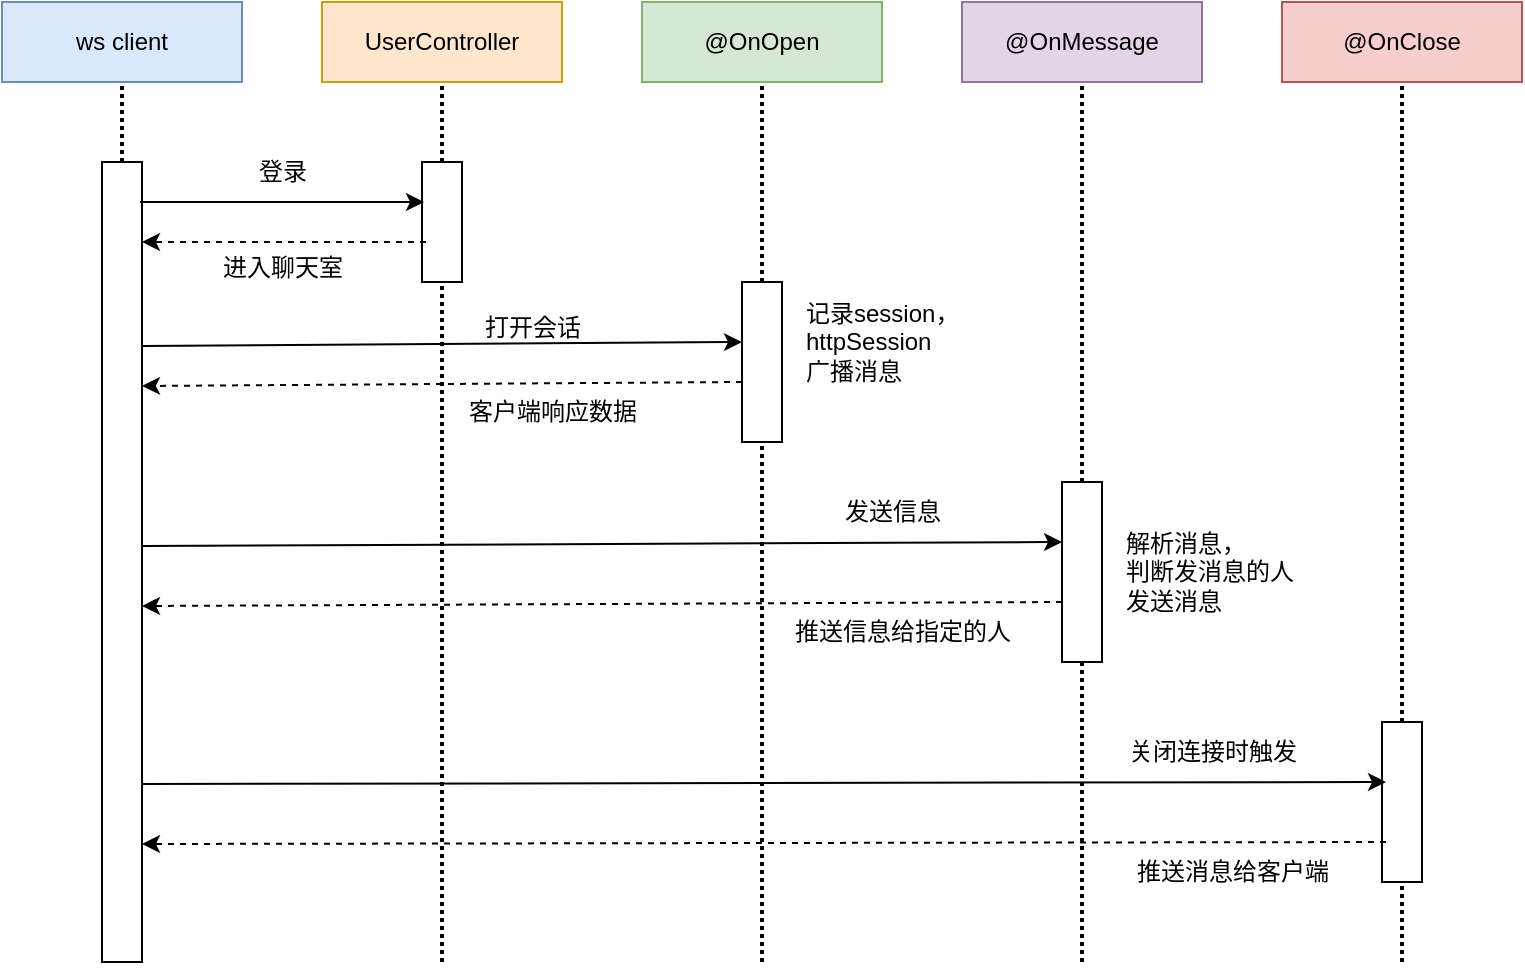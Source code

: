 <mxfile version="24.1.0" type="device">
  <diagram name="时序图" id="9H7gYe5X_OfkNueghohF">
    <mxGraphModel dx="1050" dy="629" grid="1" gridSize="10" guides="1" tooltips="1" connect="1" arrows="1" fold="1" page="1" pageScale="1" pageWidth="827" pageHeight="1169" math="0" shadow="0">
      <root>
        <mxCell id="0" />
        <mxCell id="1" parent="0" />
        <mxCell id="MNCyZUClQ4Nkmhcj8Bod-1" value="ws client" style="rounded=0;whiteSpace=wrap;html=1;fillColor=#dae8fc;strokeColor=#6c8ebf;" parent="1" vertex="1">
          <mxGeometry x="40" y="80" width="120" height="40" as="geometry" />
        </mxCell>
        <mxCell id="MNCyZUClQ4Nkmhcj8Bod-2" value="UserController" style="rounded=0;whiteSpace=wrap;html=1;fillColor=#ffe6cc;strokeColor=#d79b00;" parent="1" vertex="1">
          <mxGeometry x="200" y="80" width="120" height="40" as="geometry" />
        </mxCell>
        <mxCell id="MNCyZUClQ4Nkmhcj8Bod-3" value="@OnOpen" style="rounded=0;whiteSpace=wrap;html=1;fillColor=#d5e8d4;strokeColor=#82b366;" parent="1" vertex="1">
          <mxGeometry x="360" y="80" width="120" height="40" as="geometry" />
        </mxCell>
        <mxCell id="MNCyZUClQ4Nkmhcj8Bod-4" value="@OnMessage" style="rounded=0;whiteSpace=wrap;html=1;fillColor=#e1d5e7;strokeColor=#9673a6;" parent="1" vertex="1">
          <mxGeometry x="520" y="80" width="120" height="40" as="geometry" />
        </mxCell>
        <mxCell id="MNCyZUClQ4Nkmhcj8Bod-5" value="@OnClose" style="rounded=0;whiteSpace=wrap;html=1;fillColor=#f8cecc;strokeColor=#b85450;" parent="1" vertex="1">
          <mxGeometry x="680" y="80" width="120" height="40" as="geometry" />
        </mxCell>
        <mxCell id="MNCyZUClQ4Nkmhcj8Bod-6" value="" style="endArrow=none;dashed=1;html=1;strokeWidth=2;rounded=0;entryX=0.5;entryY=1;entryDx=0;entryDy=0;exitX=0.5;exitY=0;exitDx=0;exitDy=0;dashPattern=1 1;" parent="1" source="MNCyZUClQ4Nkmhcj8Bod-7" target="MNCyZUClQ4Nkmhcj8Bod-1" edge="1">
          <mxGeometry width="50" height="50" relative="1" as="geometry">
            <mxPoint x="130" y="260" as="sourcePoint" />
            <mxPoint x="180" y="210" as="targetPoint" />
          </mxGeometry>
        </mxCell>
        <mxCell id="MNCyZUClQ4Nkmhcj8Bod-7" value="" style="rounded=0;whiteSpace=wrap;html=1;" parent="1" vertex="1">
          <mxGeometry x="90" y="160" width="20" height="400" as="geometry" />
        </mxCell>
        <mxCell id="MNCyZUClQ4Nkmhcj8Bod-8" value="" style="rounded=0;whiteSpace=wrap;html=1;" parent="1" vertex="1">
          <mxGeometry x="250" y="160" width="20" height="60" as="geometry" />
        </mxCell>
        <mxCell id="MNCyZUClQ4Nkmhcj8Bod-9" value="" style="endArrow=none;dashed=1;html=1;strokeWidth=2;rounded=0;entryX=0.5;entryY=1;entryDx=0;entryDy=0;exitX=0.5;exitY=0;exitDx=0;exitDy=0;dashPattern=1 1;" parent="1" source="MNCyZUClQ4Nkmhcj8Bod-8" target="MNCyZUClQ4Nkmhcj8Bod-2" edge="1">
          <mxGeometry width="50" height="50" relative="1" as="geometry">
            <mxPoint x="110" y="170" as="sourcePoint" />
            <mxPoint x="110" y="130" as="targetPoint" />
          </mxGeometry>
        </mxCell>
        <mxCell id="MNCyZUClQ4Nkmhcj8Bod-11" value="登录" style="text;html=1;align=center;verticalAlign=middle;resizable=0;points=[];autosize=1;strokeColor=none;fillColor=none;" parent="1" vertex="1">
          <mxGeometry x="155" y="150" width="50" height="30" as="geometry" />
        </mxCell>
        <mxCell id="MNCyZUClQ4Nkmhcj8Bod-12" style="edgeStyle=orthogonalEdgeStyle;rounded=0;orthogonalLoop=1;jettySize=auto;html=1;exitX=0.5;exitY=1;exitDx=0;exitDy=0;" parent="1" source="MNCyZUClQ4Nkmhcj8Bod-8" target="MNCyZUClQ4Nkmhcj8Bod-8" edge="1">
          <mxGeometry relative="1" as="geometry" />
        </mxCell>
        <mxCell id="MNCyZUClQ4Nkmhcj8Bod-13" value="" style="rounded=0;whiteSpace=wrap;html=1;" parent="1" vertex="1">
          <mxGeometry x="410" y="220" width="20" height="80" as="geometry" />
        </mxCell>
        <mxCell id="MNCyZUClQ4Nkmhcj8Bod-14" value="" style="rounded=0;whiteSpace=wrap;html=1;" parent="1" vertex="1">
          <mxGeometry x="570" y="320" width="20" height="90" as="geometry" />
        </mxCell>
        <mxCell id="MNCyZUClQ4Nkmhcj8Bod-15" value="" style="rounded=0;whiteSpace=wrap;html=1;" parent="1" vertex="1">
          <mxGeometry x="730" y="440" width="20" height="80" as="geometry" />
        </mxCell>
        <mxCell id="r9Aq4PWZt0B9nxM_uaOm-4" value="进入聊天室" style="text;html=1;align=center;verticalAlign=middle;resizable=0;points=[];autosize=1;strokeColor=none;fillColor=none;" vertex="1" parent="1">
          <mxGeometry x="140" y="198" width="80" height="30" as="geometry" />
        </mxCell>
        <mxCell id="r9Aq4PWZt0B9nxM_uaOm-5" value="" style="endArrow=classic;html=1;rounded=0;exitX=0.94;exitY=0.046;exitDx=0;exitDy=0;exitPerimeter=0;entryX=0;entryY=0.25;entryDx=0;entryDy=0;" edge="1" parent="1">
          <mxGeometry width="50" height="50" relative="1" as="geometry">
            <mxPoint x="110" y="252" as="sourcePoint" />
            <mxPoint x="410" y="250" as="targetPoint" />
          </mxGeometry>
        </mxCell>
        <mxCell id="r9Aq4PWZt0B9nxM_uaOm-6" value="" style="endArrow=none;dashed=1;html=1;strokeWidth=2;rounded=0;entryX=0.5;entryY=1;entryDx=0;entryDy=0;dashPattern=1 1;" edge="1" parent="1" target="MNCyZUClQ4Nkmhcj8Bod-8">
          <mxGeometry width="50" height="50" relative="1" as="geometry">
            <mxPoint x="260" y="560" as="sourcePoint" />
            <mxPoint x="270" y="130" as="targetPoint" />
          </mxGeometry>
        </mxCell>
        <mxCell id="r9Aq4PWZt0B9nxM_uaOm-8" value="" style="endArrow=classic;html=1;rounded=0;exitX=0.94;exitY=0.046;exitDx=0;exitDy=0;exitPerimeter=0;entryX=0.92;entryY=0.083;entryDx=0;entryDy=0;entryPerimeter=0;" edge="1" parent="1">
          <mxGeometry width="50" height="50" relative="1" as="geometry">
            <mxPoint x="109" y="180" as="sourcePoint" />
            <mxPoint x="251" y="180" as="targetPoint" />
          </mxGeometry>
        </mxCell>
        <mxCell id="r9Aq4PWZt0B9nxM_uaOm-9" value="" style="endArrow=classic;html=1;rounded=0;exitX=0.94;exitY=0.046;exitDx=0;exitDy=0;exitPerimeter=0;entryX=0;entryY=0.25;entryDx=0;entryDy=0;dashed=1;" edge="1" parent="1">
          <mxGeometry width="50" height="50" relative="1" as="geometry">
            <mxPoint x="410" y="270" as="sourcePoint" />
            <mxPoint x="110" y="272" as="targetPoint" />
          </mxGeometry>
        </mxCell>
        <mxCell id="r9Aq4PWZt0B9nxM_uaOm-10" value="打开会话" style="text;html=1;align=center;verticalAlign=middle;resizable=0;points=[];autosize=1;strokeColor=none;fillColor=none;" vertex="1" parent="1">
          <mxGeometry x="270" y="228" width="70" height="30" as="geometry" />
        </mxCell>
        <mxCell id="r9Aq4PWZt0B9nxM_uaOm-11" value="" style="endArrow=none;dashed=1;html=1;strokeWidth=2;rounded=0;entryX=0.5;entryY=1;entryDx=0;entryDy=0;exitX=0.5;exitY=0;exitDx=0;exitDy=0;dashPattern=1 1;" edge="1" parent="1" source="MNCyZUClQ4Nkmhcj8Bod-13" target="MNCyZUClQ4Nkmhcj8Bod-3">
          <mxGeometry width="50" height="50" relative="1" as="geometry">
            <mxPoint x="270" y="170" as="sourcePoint" />
            <mxPoint x="270" y="130" as="targetPoint" />
          </mxGeometry>
        </mxCell>
        <mxCell id="r9Aq4PWZt0B9nxM_uaOm-12" value="" style="endArrow=none;dashed=1;html=1;strokeWidth=2;rounded=0;entryX=0.5;entryY=1;entryDx=0;entryDy=0;exitX=0.5;exitY=0;exitDx=0;exitDy=0;dashPattern=1 1;" edge="1" parent="1" source="MNCyZUClQ4Nkmhcj8Bod-14" target="MNCyZUClQ4Nkmhcj8Bod-4">
          <mxGeometry width="50" height="50" relative="1" as="geometry">
            <mxPoint x="430" y="230" as="sourcePoint" />
            <mxPoint x="430" y="130" as="targetPoint" />
          </mxGeometry>
        </mxCell>
        <mxCell id="r9Aq4PWZt0B9nxM_uaOm-13" value="" style="endArrow=none;dashed=1;html=1;strokeWidth=2;rounded=0;entryX=0.5;entryY=1;entryDx=0;entryDy=0;exitX=0.5;exitY=0;exitDx=0;exitDy=0;dashPattern=1 1;" edge="1" parent="1" source="MNCyZUClQ4Nkmhcj8Bod-15" target="MNCyZUClQ4Nkmhcj8Bod-5">
          <mxGeometry width="50" height="50" relative="1" as="geometry">
            <mxPoint x="590" y="340" as="sourcePoint" />
            <mxPoint x="590" y="130" as="targetPoint" />
          </mxGeometry>
        </mxCell>
        <mxCell id="r9Aq4PWZt0B9nxM_uaOm-14" value="" style="endArrow=none;dashed=1;html=1;strokeWidth=2;rounded=0;entryX=0.5;entryY=1;entryDx=0;entryDy=0;dashPattern=1 1;" edge="1" parent="1" target="MNCyZUClQ4Nkmhcj8Bod-13">
          <mxGeometry width="50" height="50" relative="1" as="geometry">
            <mxPoint x="420" y="560" as="sourcePoint" />
            <mxPoint x="430" y="130" as="targetPoint" />
          </mxGeometry>
        </mxCell>
        <mxCell id="r9Aq4PWZt0B9nxM_uaOm-15" value="" style="endArrow=none;dashed=1;html=1;strokeWidth=2;rounded=0;entryX=0.5;entryY=1;entryDx=0;entryDy=0;dashPattern=1 1;" edge="1" parent="1" target="MNCyZUClQ4Nkmhcj8Bod-14">
          <mxGeometry width="50" height="50" relative="1" as="geometry">
            <mxPoint x="580" y="560" as="sourcePoint" />
            <mxPoint x="430" y="310" as="targetPoint" />
          </mxGeometry>
        </mxCell>
        <mxCell id="r9Aq4PWZt0B9nxM_uaOm-16" value="" style="endArrow=none;dashed=1;html=1;strokeWidth=2;rounded=0;entryX=0.5;entryY=1;entryDx=0;entryDy=0;dashPattern=1 1;" edge="1" parent="1" target="MNCyZUClQ4Nkmhcj8Bod-15">
          <mxGeometry width="50" height="50" relative="1" as="geometry">
            <mxPoint x="740" y="560" as="sourcePoint" />
            <mxPoint x="590" y="420" as="targetPoint" />
          </mxGeometry>
        </mxCell>
        <mxCell id="r9Aq4PWZt0B9nxM_uaOm-17" value="客户端响应数据" style="text;html=1;align=center;verticalAlign=middle;resizable=0;points=[];autosize=1;strokeColor=none;fillColor=none;" vertex="1" parent="1">
          <mxGeometry x="260" y="270" width="110" height="30" as="geometry" />
        </mxCell>
        <mxCell id="r9Aq4PWZt0B9nxM_uaOm-18" value="记录session，&lt;div&gt;httpSession&lt;/div&gt;&lt;div&gt;广播消息&lt;/div&gt;" style="text;html=1;align=left;verticalAlign=middle;resizable=0;points=[];autosize=1;strokeColor=none;fillColor=none;" vertex="1" parent="1">
          <mxGeometry x="440" y="220" width="100" height="60" as="geometry" />
        </mxCell>
        <mxCell id="r9Aq4PWZt0B9nxM_uaOm-20" value="" style="endArrow=classic;html=1;rounded=0;exitX=0.94;exitY=0.046;exitDx=0;exitDy=0;exitPerimeter=0;entryX=0;entryY=0.25;entryDx=0;entryDy=0;dashed=1;" edge="1" parent="1">
          <mxGeometry width="50" height="50" relative="1" as="geometry">
            <mxPoint x="570" y="380" as="sourcePoint" />
            <mxPoint x="110" y="382" as="targetPoint" />
          </mxGeometry>
        </mxCell>
        <mxCell id="r9Aq4PWZt0B9nxM_uaOm-22" value="" style="endArrow=classic;html=1;rounded=0;exitX=0.94;exitY=0.046;exitDx=0;exitDy=0;exitPerimeter=0;entryX=0;entryY=0.25;entryDx=0;entryDy=0;" edge="1" parent="1">
          <mxGeometry width="50" height="50" relative="1" as="geometry">
            <mxPoint x="110" y="352" as="sourcePoint" />
            <mxPoint x="570" y="350" as="targetPoint" />
          </mxGeometry>
        </mxCell>
        <mxCell id="r9Aq4PWZt0B9nxM_uaOm-23" value="发送信息" style="text;html=1;align=center;verticalAlign=middle;resizable=0;points=[];autosize=1;strokeColor=none;fillColor=none;" vertex="1" parent="1">
          <mxGeometry x="450" y="320" width="70" height="30" as="geometry" />
        </mxCell>
        <mxCell id="r9Aq4PWZt0B9nxM_uaOm-24" value="解析消息，&lt;div&gt;判断发消息的人&lt;/div&gt;&lt;div&gt;发送消息&lt;/div&gt;" style="text;html=1;align=left;verticalAlign=middle;resizable=0;points=[];autosize=1;strokeColor=none;fillColor=none;" vertex="1" parent="1">
          <mxGeometry x="600" y="335" width="110" height="60" as="geometry" />
        </mxCell>
        <mxCell id="r9Aq4PWZt0B9nxM_uaOm-25" value="推送信息给指定的人" style="text;html=1;align=center;verticalAlign=middle;resizable=0;points=[];autosize=1;strokeColor=none;fillColor=none;" vertex="1" parent="1">
          <mxGeometry x="425" y="380" width="130" height="30" as="geometry" />
        </mxCell>
        <mxCell id="r9Aq4PWZt0B9nxM_uaOm-27" value="" style="endArrow=classic;html=1;rounded=0;exitX=0.08;exitY=0.635;exitDx=0;exitDy=0;exitPerimeter=0;entryX=0;entryY=0.25;entryDx=0;entryDy=0;" edge="1" parent="1">
          <mxGeometry width="50" height="50" relative="1" as="geometry">
            <mxPoint x="110" y="471" as="sourcePoint" />
            <mxPoint x="732" y="470" as="targetPoint" />
          </mxGeometry>
        </mxCell>
        <mxCell id="r9Aq4PWZt0B9nxM_uaOm-28" value="" style="endArrow=classic;html=1;rounded=0;exitX=0.08;exitY=0.635;exitDx=0;exitDy=0;exitPerimeter=0;entryX=0;entryY=0.25;entryDx=0;entryDy=0;dashed=1;" edge="1" parent="1">
          <mxGeometry width="50" height="50" relative="1" as="geometry">
            <mxPoint x="732" y="500" as="sourcePoint" />
            <mxPoint x="110" y="501" as="targetPoint" />
          </mxGeometry>
        </mxCell>
        <mxCell id="r9Aq4PWZt0B9nxM_uaOm-29" value="关闭连接时触发" style="text;html=1;align=center;verticalAlign=middle;resizable=0;points=[];autosize=1;strokeColor=none;fillColor=none;" vertex="1" parent="1">
          <mxGeometry x="590" y="440" width="110" height="30" as="geometry" />
        </mxCell>
        <mxCell id="r9Aq4PWZt0B9nxM_uaOm-30" value="推送消息给客户端" style="text;html=1;align=center;verticalAlign=middle;resizable=0;points=[];autosize=1;strokeColor=none;fillColor=none;" vertex="1" parent="1">
          <mxGeometry x="595" y="500" width="120" height="30" as="geometry" />
        </mxCell>
        <mxCell id="r9Aq4PWZt0B9nxM_uaOm-31" value="" style="endArrow=classic;html=1;rounded=0;exitX=0.94;exitY=0.046;exitDx=0;exitDy=0;exitPerimeter=0;entryX=0.92;entryY=0.083;entryDx=0;entryDy=0;entryPerimeter=0;dashed=1;" edge="1" parent="1">
          <mxGeometry width="50" height="50" relative="1" as="geometry">
            <mxPoint x="252" y="200" as="sourcePoint" />
            <mxPoint x="110" y="200" as="targetPoint" />
          </mxGeometry>
        </mxCell>
      </root>
    </mxGraphModel>
  </diagram>
</mxfile>
